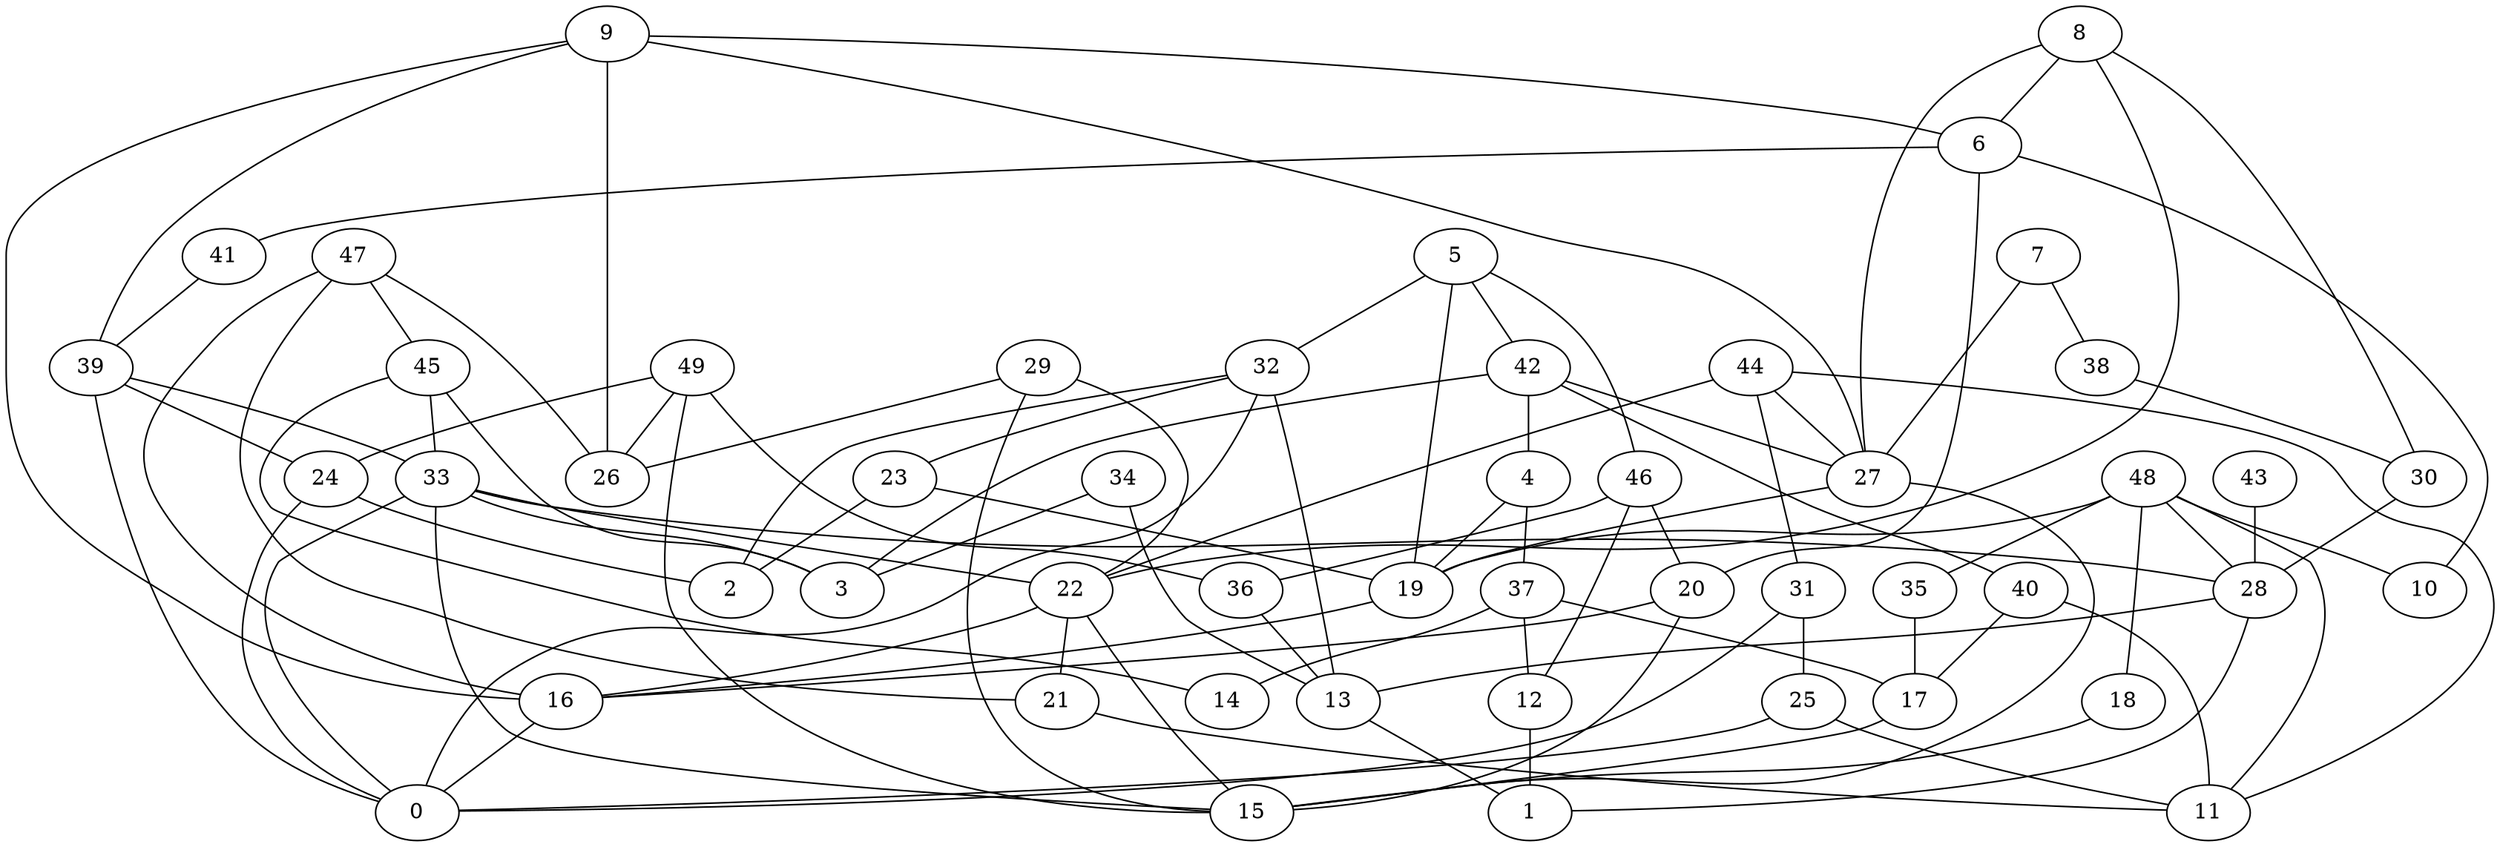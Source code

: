 digraph GG_graph {

subgraph G_graph {
edge [color = black]
"29" -> "15" [dir = none]
"46" -> "12" [dir = none]
"5" -> "19" [dir = none]
"33" -> "22" [dir = none]
"33" -> "28" [dir = none]
"4" -> "19" [dir = none]
"36" -> "13" [dir = none]
"38" -> "30" [dir = none]
"40" -> "17" [dir = none]
"17" -> "15" [dir = none]
"9" -> "39" [dir = none]
"9" -> "16" [dir = none]
"9" -> "27" [dir = none]
"7" -> "27" [dir = none]
"28" -> "1" [dir = none]
"25" -> "11" [dir = none]
"6" -> "41" [dir = none]
"6" -> "20" [dir = none]
"45" -> "14" [dir = none]
"32" -> "13" [dir = none]
"32" -> "2" [dir = none]
"32" -> "0" [dir = none]
"34" -> "13" [dir = none]
"37" -> "12" [dir = none]
"37" -> "14" [dir = none]
"19" -> "16" [dir = none]
"8" -> "30" [dir = none]
"8" -> "27" [dir = none]
"47" -> "21" [dir = none]
"47" -> "45" [dir = none]
"47" -> "26" [dir = none]
"47" -> "16" [dir = none]
"16" -> "0" [dir = none]
"49" -> "26" [dir = none]
"42" -> "3" [dir = none]
"42" -> "27" [dir = none]
"48" -> "11" [dir = none]
"48" -> "10" [dir = none]
"48" -> "18" [dir = none]
"48" -> "28" [dir = none]
"48" -> "35" [dir = none]
"48" -> "19" [dir = none]
"18" -> "15" [dir = none]
"20" -> "16" [dir = none]
"44" -> "31" [dir = none]
"31" -> "0" [dir = none]
"43" -> "28" [dir = none]
"24" -> "0" [dir = none]
"23" -> "2" [dir = none]
"29" -> "22" [dir = none]
"5" -> "46" [dir = none]
"45" -> "33" [dir = none]
"40" -> "11" [dir = none]
"27" -> "15" [dir = none]
"39" -> "0" [dir = none]
"7" -> "38" [dir = none]
"22" -> "16" [dir = none]
"33" -> "3" [dir = none]
"44" -> "22" [dir = none]
"34" -> "3" [dir = none]
"44" -> "27" [dir = none]
"44" -> "11" [dir = none]
"8" -> "6" [dir = none]
"29" -> "26" [dir = none]
"5" -> "32" [dir = none]
"27" -> "19" [dir = none]
"49" -> "36" [dir = none]
"12" -> "1" [dir = none]
"20" -> "15" [dir = none]
"33" -> "0" [dir = none]
"39" -> "33" [dir = none]
"37" -> "17" [dir = none]
"4" -> "37" [dir = none]
"39" -> "24" [dir = none]
"49" -> "15" [dir = none]
"23" -> "19" [dir = none]
"49" -> "24" [dir = none]
"24" -> "2" [dir = none]
"42" -> "40" [dir = none]
"32" -> "23" [dir = none]
"22" -> "15" [dir = none]
"46" -> "36" [dir = none]
"6" -> "10" [dir = none]
"25" -> "0" [dir = none]
"30" -> "28" [dir = none]
"9" -> "6" [dir = none]
"21" -> "11" [dir = none]
"31" -> "25" [dir = none]
"41" -> "39" [dir = none]
"33" -> "15" [dir = none]
"42" -> "4" [dir = none]
"28" -> "13" [dir = none]
"5" -> "42" [dir = none]
"8" -> "22" [dir = none]
"35" -> "17" [dir = none]
"9" -> "26" [dir = none]
"22" -> "21" [dir = none]
"13" -> "1" [dir = none]
"46" -> "20" [dir = none]
"45" -> "3" [dir = none]
}

}
